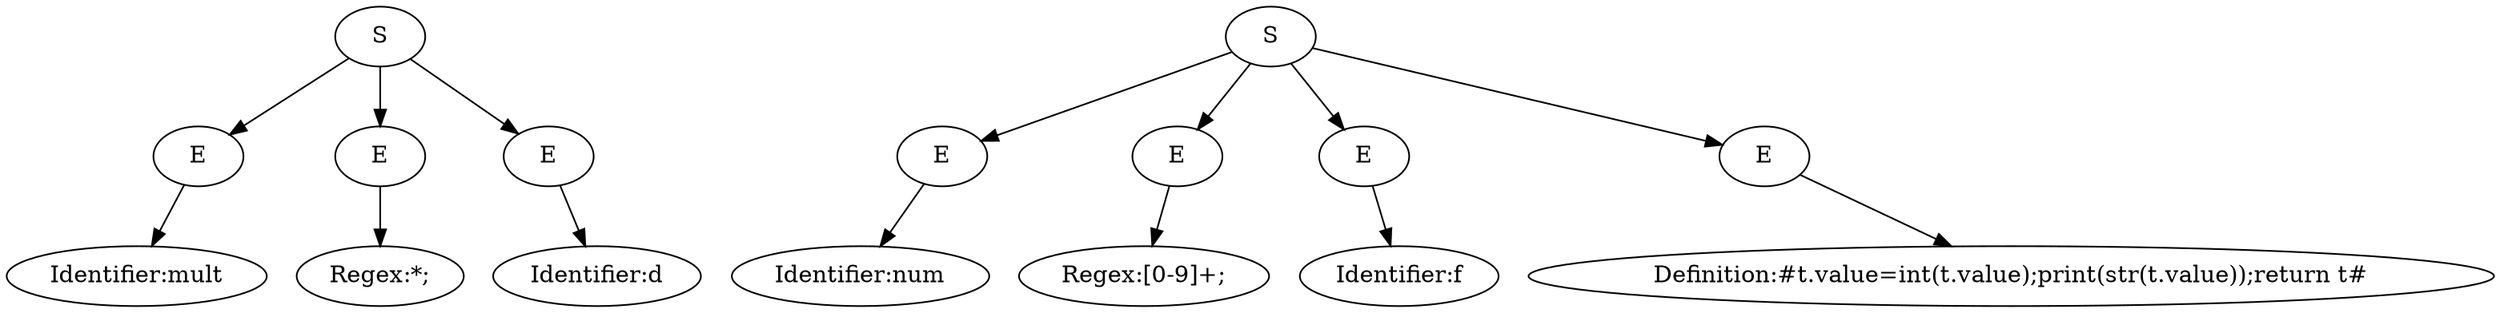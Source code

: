 digraph G { ordering=out 
n0 [ label = "Identifier:mult"];
n1 [ label = "E"];
n1->n0;
n2 [ label = "Regex:\*;"];
n3 [ label = "E"];
n3->n2;
n4 [ label = "Identifier:d"];
n5 [ label = "E"];
n5->n4;
n6 [ label = "S"];
n6->n1;
n6->n3;
n6->n5;
n7 [ label = "Identifier:num"];
n8 [ label = "E"];
n8->n7;
n9 [ label = "Regex:[0-9]+;"];
n10 [ label = "E"];
n10->n9;
n11 [ label = "Identifier:f"];
n12 [ label = "E"];
n12->n11;
n13 [ label = "Definition:#t.value=int(t.value);print(str(t.value));return t#"];
n14 [ label = "E"];
n14->n13;
n15 [ label = "S"];
n15->n8;
n15->n10;
n15->n12;
n15->n14;
}
